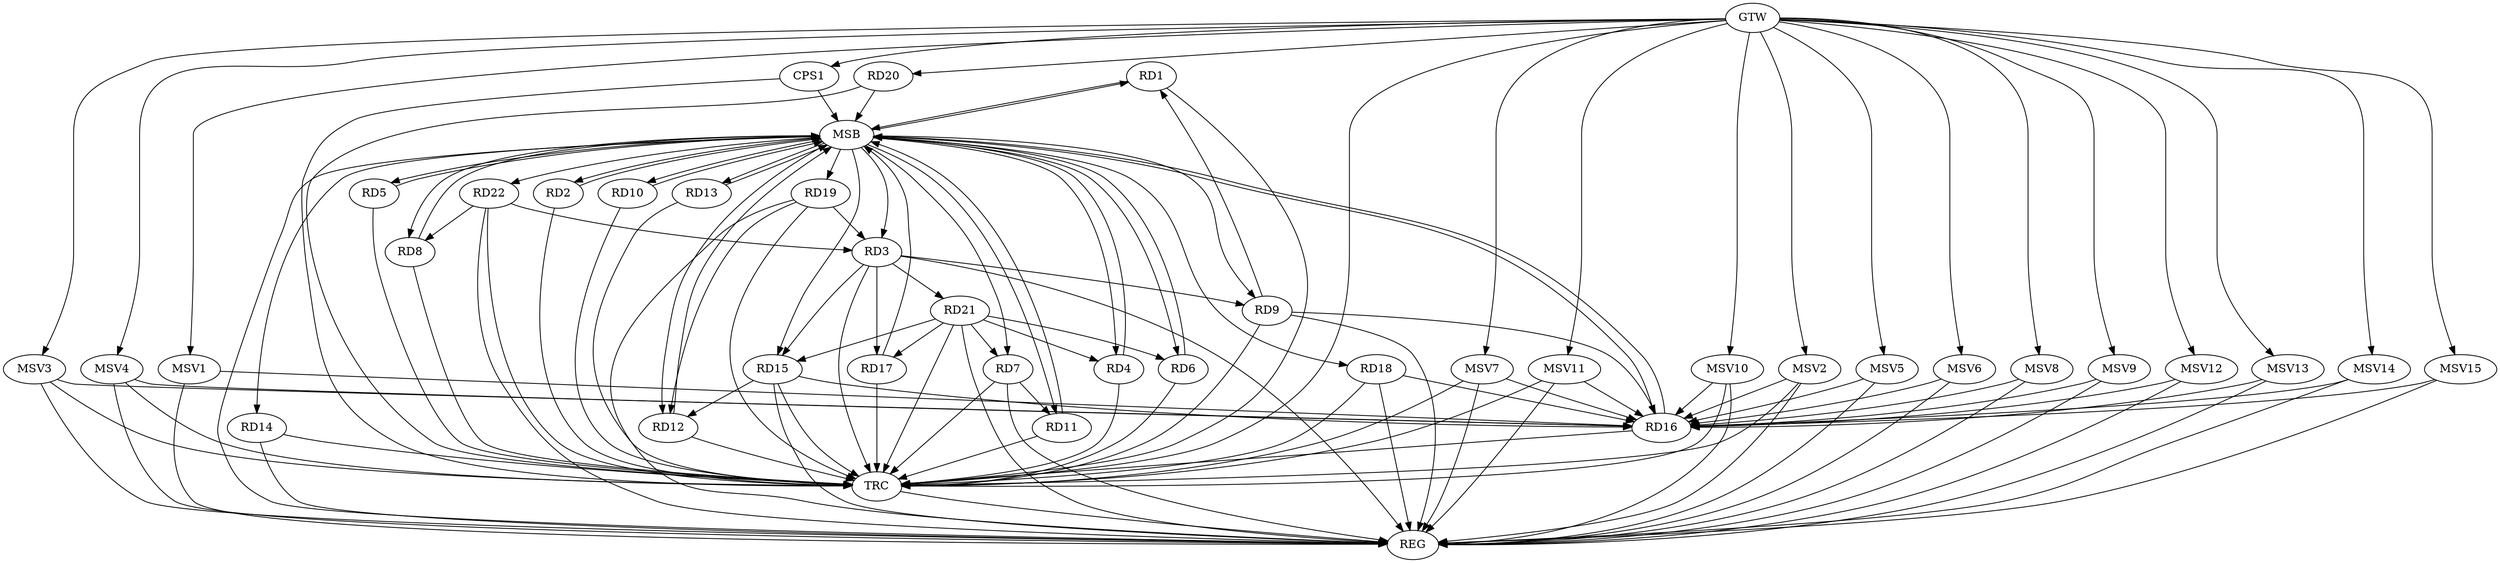 strict digraph G {
  RD1 [ label="RD1" ];
  RD2 [ label="RD2" ];
  RD3 [ label="RD3" ];
  RD4 [ label="RD4" ];
  RD5 [ label="RD5" ];
  RD6 [ label="RD6" ];
  RD7 [ label="RD7" ];
  RD8 [ label="RD8" ];
  RD9 [ label="RD9" ];
  RD10 [ label="RD10" ];
  RD11 [ label="RD11" ];
  RD12 [ label="RD12" ];
  RD13 [ label="RD13" ];
  RD14 [ label="RD14" ];
  RD15 [ label="RD15" ];
  RD16 [ label="RD16" ];
  RD17 [ label="RD17" ];
  RD18 [ label="RD18" ];
  RD19 [ label="RD19" ];
  RD20 [ label="RD20" ];
  RD21 [ label="RD21" ];
  RD22 [ label="RD22" ];
  CPS1 [ label="CPS1" ];
  GTW [ label="GTW" ];
  REG [ label="REG" ];
  MSB [ label="MSB" ];
  TRC [ label="TRC" ];
  MSV1 [ label="MSV1" ];
  MSV2 [ label="MSV2" ];
  MSV3 [ label="MSV3" ];
  MSV4 [ label="MSV4" ];
  MSV5 [ label="MSV5" ];
  MSV6 [ label="MSV6" ];
  MSV7 [ label="MSV7" ];
  MSV8 [ label="MSV8" ];
  MSV9 [ label="MSV9" ];
  MSV10 [ label="MSV10" ];
  MSV11 [ label="MSV11" ];
  MSV12 [ label="MSV12" ];
  MSV13 [ label="MSV13" ];
  MSV14 [ label="MSV14" ];
  MSV15 [ label="MSV15" ];
  RD9 -> RD1;
  RD3 -> RD9;
  RD3 -> RD15;
  RD3 -> RD17;
  RD19 -> RD3;
  RD3 -> RD21;
  RD22 -> RD3;
  RD21 -> RD4;
  RD21 -> RD6;
  RD7 -> RD11;
  RD21 -> RD7;
  RD22 -> RD8;
  RD9 -> RD16;
  RD15 -> RD12;
  RD19 -> RD12;
  RD15 -> RD16;
  RD21 -> RD15;
  RD18 -> RD16;
  RD21 -> RD17;
  GTW -> RD20;
  GTW -> CPS1;
  RD3 -> REG;
  RD7 -> REG;
  RD9 -> REG;
  RD14 -> REG;
  RD15 -> REG;
  RD18 -> REG;
  RD19 -> REG;
  RD21 -> REG;
  RD22 -> REG;
  RD1 -> MSB;
  MSB -> RD10;
  MSB -> RD12;
  MSB -> RD16;
  MSB -> REG;
  RD2 -> MSB;
  MSB -> RD22;
  RD4 -> MSB;
  MSB -> RD7;
  RD5 -> MSB;
  MSB -> RD2;
  MSB -> RD6;
  MSB -> RD13;
  MSB -> RD15;
  RD6 -> MSB;
  MSB -> RD1;
  RD8 -> MSB;
  RD10 -> MSB;
  MSB -> RD3;
  MSB -> RD8;
  RD11 -> MSB;
  RD12 -> MSB;
  MSB -> RD4;
  RD13 -> MSB;
  MSB -> RD9;
  MSB -> RD14;
  RD16 -> MSB;
  MSB -> RD5;
  MSB -> RD11;
  MSB -> RD18;
  RD17 -> MSB;
  RD20 -> MSB;
  CPS1 -> MSB;
  MSB -> RD19;
  RD1 -> TRC;
  RD2 -> TRC;
  RD3 -> TRC;
  RD4 -> TRC;
  RD5 -> TRC;
  RD6 -> TRC;
  RD7 -> TRC;
  RD8 -> TRC;
  RD9 -> TRC;
  RD10 -> TRC;
  RD11 -> TRC;
  RD12 -> TRC;
  RD13 -> TRC;
  RD14 -> TRC;
  RD15 -> TRC;
  RD16 -> TRC;
  RD17 -> TRC;
  RD18 -> TRC;
  RD19 -> TRC;
  RD20 -> TRC;
  RD21 -> TRC;
  RD22 -> TRC;
  CPS1 -> TRC;
  GTW -> TRC;
  TRC -> REG;
  MSV1 -> RD16;
  MSV2 -> RD16;
  MSV3 -> RD16;
  MSV4 -> RD16;
  GTW -> MSV1;
  MSV1 -> REG;
  GTW -> MSV2;
  MSV2 -> REG;
  MSV2 -> TRC;
  GTW -> MSV3;
  MSV3 -> REG;
  MSV3 -> TRC;
  GTW -> MSV4;
  MSV4 -> REG;
  MSV4 -> TRC;
  MSV5 -> RD16;
  MSV6 -> RD16;
  GTW -> MSV5;
  MSV5 -> REG;
  GTW -> MSV6;
  MSV6 -> REG;
  MSV7 -> RD16;
  MSV8 -> RD16;
  GTW -> MSV7;
  MSV7 -> REG;
  MSV7 -> TRC;
  GTW -> MSV8;
  MSV8 -> REG;
  MSV9 -> RD16;
  GTW -> MSV9;
  MSV9 -> REG;
  MSV10 -> RD16;
  GTW -> MSV10;
  MSV10 -> REG;
  MSV10 -> TRC;
  MSV11 -> RD16;
  GTW -> MSV11;
  MSV11 -> REG;
  MSV11 -> TRC;
  MSV12 -> RD16;
  GTW -> MSV12;
  MSV12 -> REG;
  MSV13 -> RD16;
  GTW -> MSV13;
  MSV13 -> REG;
  MSV14 -> RD16;
  GTW -> MSV14;
  MSV14 -> REG;
  MSV15 -> RD16;
  GTW -> MSV15;
  MSV15 -> REG;
}
